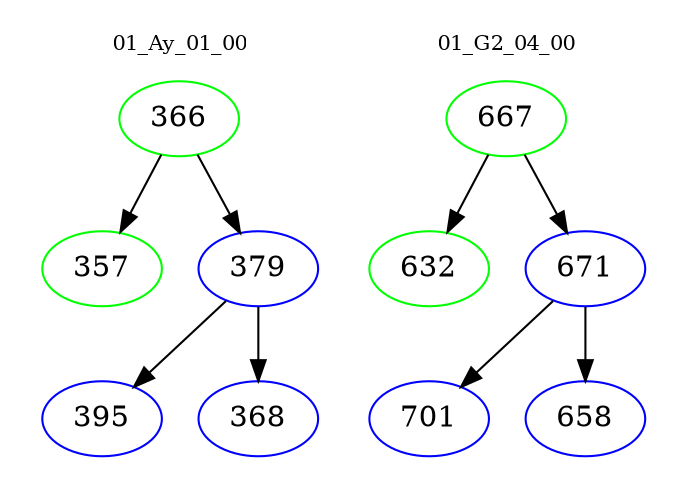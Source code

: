 digraph{
subgraph cluster_0 {
color = white
label = "01_Ay_01_00";
fontsize=10;
T0_366 [label="366", color="green"]
T0_366 -> T0_357 [color="black"]
T0_357 [label="357", color="green"]
T0_366 -> T0_379 [color="black"]
T0_379 [label="379", color="blue"]
T0_379 -> T0_395 [color="black"]
T0_395 [label="395", color="blue"]
T0_379 -> T0_368 [color="black"]
T0_368 [label="368", color="blue"]
}
subgraph cluster_1 {
color = white
label = "01_G2_04_00";
fontsize=10;
T1_667 [label="667", color="green"]
T1_667 -> T1_632 [color="black"]
T1_632 [label="632", color="green"]
T1_667 -> T1_671 [color="black"]
T1_671 [label="671", color="blue"]
T1_671 -> T1_701 [color="black"]
T1_701 [label="701", color="blue"]
T1_671 -> T1_658 [color="black"]
T1_658 [label="658", color="blue"]
}
}
